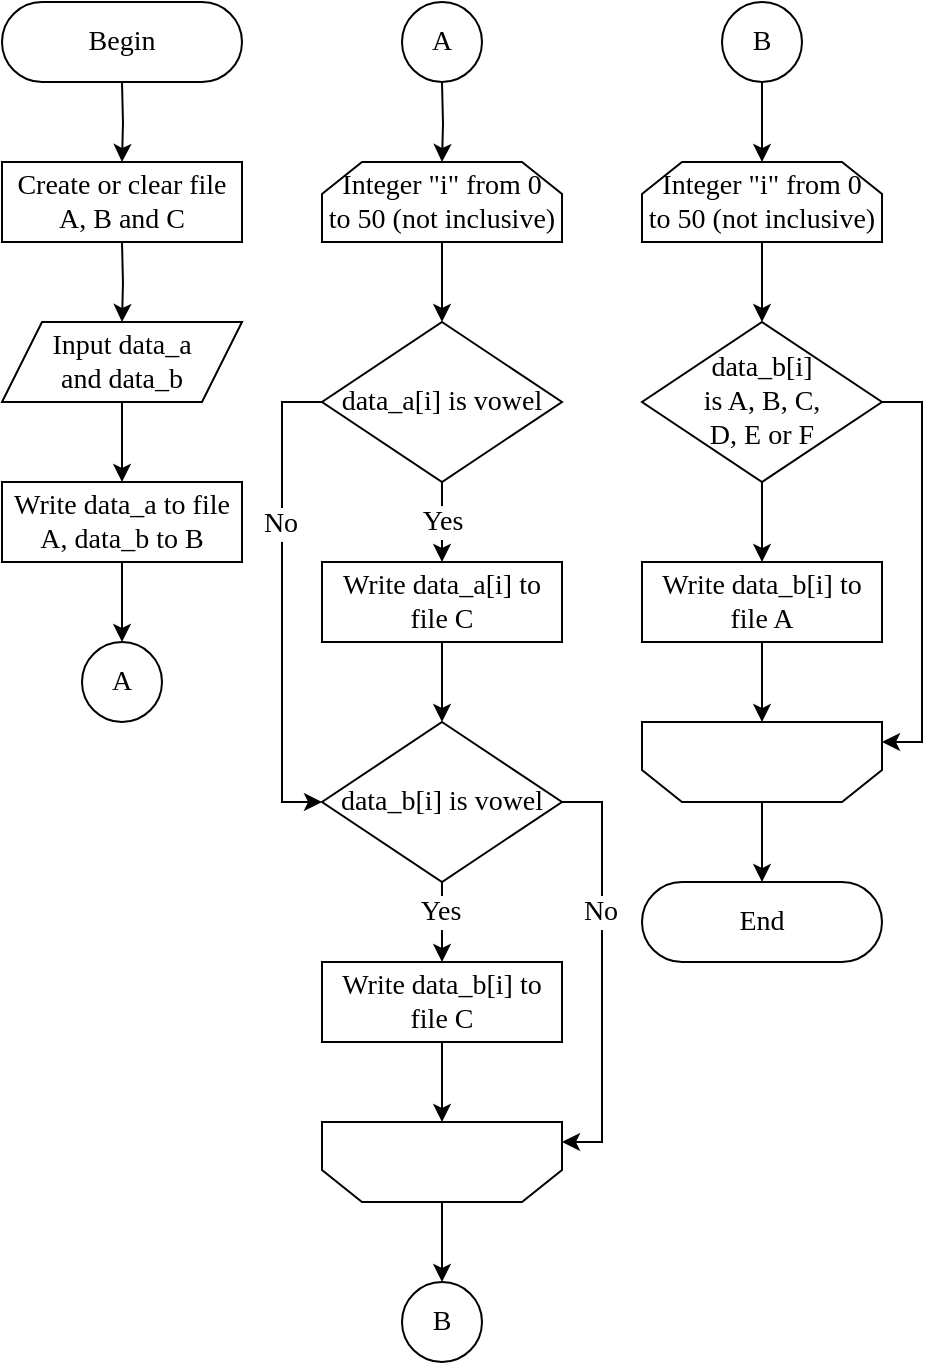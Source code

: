 <mxfile version="15.6.5" type="device"><diagram id="bSBpUzY1O12wP4KYw0qy" name="Page-1"><mxGraphModel dx="412" dy="705" grid="1" gridSize="10" guides="1" tooltips="1" connect="1" arrows="1" fold="1" page="1" pageScale="1" pageWidth="850" pageHeight="1100" math="0" shadow="0"><root><mxCell id="0"/><mxCell id="1" parent="0"/><mxCell id="XMT8ORy7XhFgaFIp6pWd-35" value="" style="edgeStyle=orthogonalEdgeStyle;rounded=0;orthogonalLoop=1;jettySize=auto;html=1;labelBackgroundColor=default;fontFamily=Times New Roman;fontSize=14;fontColor=default;strokeColor=default;fillColor=default;" edge="1" parent="1" target="XMT8ORy7XhFgaFIp6pWd-32"><mxGeometry relative="1" as="geometry"><mxPoint x="1260" y="320" as="sourcePoint"/></mxGeometry></mxCell><mxCell id="XMT8ORy7XhFgaFIp6pWd-36" value="" style="edgeStyle=orthogonalEdgeStyle;rounded=0;orthogonalLoop=1;jettySize=auto;html=1;labelBackgroundColor=default;fontFamily=Times New Roman;fontSize=14;fontColor=default;strokeColor=default;fillColor=default;" edge="1" parent="1" source="XMT8ORy7XhFgaFIp6pWd-32" target="XMT8ORy7XhFgaFIp6pWd-34"><mxGeometry relative="1" as="geometry"/></mxCell><mxCell id="XMT8ORy7XhFgaFIp6pWd-32" value="&lt;div&gt;&lt;span style=&quot;&quot;&gt;Integer &quot;i&quot; from 0&lt;/span&gt;&lt;/div&gt;&lt;div&gt;&lt;span style=&quot;&quot;&gt;to 50 (not inclusive)&lt;/span&gt;&lt;/div&gt;" style="shape=loopLimit;whiteSpace=wrap;html=1;fontFamily=Times New Roman;fontSize=14;strokeColor=default;fillColor=default;gradientColor=none;labelBackgroundColor=none;fontColor=default;align=center;verticalAlign=middle;" vertex="1" parent="1"><mxGeometry x="1200" y="360" width="120" height="40" as="geometry"/></mxCell><mxCell id="XMT8ORy7XhFgaFIp6pWd-50" value="" style="edgeStyle=orthogonalEdgeStyle;rounded=0;orthogonalLoop=1;jettySize=auto;html=1;labelBackgroundColor=default;fontFamily=Times New Roman;fontSize=14;fontColor=default;strokeColor=default;fillColor=default;" edge="1" parent="1" source="XMT8ORy7XhFgaFIp6pWd-34" target="XMT8ORy7XhFgaFIp6pWd-38"><mxGeometry relative="1" as="geometry"/></mxCell><mxCell id="XMT8ORy7XhFgaFIp6pWd-59" value="Yes" style="edgeLabel;html=1;align=center;verticalAlign=middle;resizable=0;points=[];fontSize=14;fontFamily=Times New Roman;fontColor=default;labelBackgroundColor=default;" vertex="1" connectable="0" parent="XMT8ORy7XhFgaFIp6pWd-50"><mxGeometry x="-0.147" y="-1" relative="1" as="geometry"><mxPoint x="1" y="3" as="offset"/></mxGeometry></mxCell><mxCell id="XMT8ORy7XhFgaFIp6pWd-54" style="edgeStyle=orthogonalEdgeStyle;rounded=0;orthogonalLoop=1;jettySize=auto;html=1;exitX=0;exitY=0.5;exitDx=0;exitDy=0;entryX=0;entryY=0.5;entryDx=0;entryDy=0;labelBackgroundColor=default;fontFamily=Times New Roman;fontSize=14;fontColor=default;strokeColor=default;fillColor=default;" edge="1" parent="1" source="XMT8ORy7XhFgaFIp6pWd-34" target="XMT8ORy7XhFgaFIp6pWd-40"><mxGeometry relative="1" as="geometry"/></mxCell><mxCell id="XMT8ORy7XhFgaFIp6pWd-60" value="No" style="edgeLabel;html=1;align=center;verticalAlign=middle;resizable=0;points=[];fontSize=14;fontFamily=Times New Roman;fontColor=default;labelBackgroundColor=default;" vertex="1" connectable="0" parent="XMT8ORy7XhFgaFIp6pWd-54"><mxGeometry x="-0.326" y="-1" relative="1" as="geometry"><mxPoint as="offset"/></mxGeometry></mxCell><mxCell id="XMT8ORy7XhFgaFIp6pWd-34" value="data_a[i] is vowel" style="rhombus;whiteSpace=wrap;html=1;fontFamily=Times New Roman;fontSize=14;strokeColor=default;fillColor=default;gradientColor=none;labelBackgroundColor=none;fontColor=default;align=center;verticalAlign=middle;" vertex="1" parent="1"><mxGeometry x="1200" y="440" width="120" height="80" as="geometry"/></mxCell><mxCell id="XMT8ORy7XhFgaFIp6pWd-51" value="" style="edgeStyle=orthogonalEdgeStyle;rounded=0;orthogonalLoop=1;jettySize=auto;html=1;labelBackgroundColor=default;fontFamily=Times New Roman;fontSize=14;fontColor=default;strokeColor=default;fillColor=default;" edge="1" parent="1" source="XMT8ORy7XhFgaFIp6pWd-38" target="XMT8ORy7XhFgaFIp6pWd-40"><mxGeometry relative="1" as="geometry"/></mxCell><mxCell id="XMT8ORy7XhFgaFIp6pWd-38" value="Write data_a[i] to file C" style="rounded=0;whiteSpace=wrap;html=1;fontFamily=Times New Roman;fontSize=14;strokeColor=default;strokeWidth=1;fillColor=default;gradientColor=none;fontColor=default;align=center;verticalAlign=middle;labelBackgroundColor=default;" vertex="1" parent="1"><mxGeometry x="1200" y="560" width="120" height="40" as="geometry"/></mxCell><mxCell id="XMT8ORy7XhFgaFIp6pWd-52" value="" style="edgeStyle=orthogonalEdgeStyle;rounded=0;orthogonalLoop=1;jettySize=auto;html=1;labelBackgroundColor=default;fontFamily=Times New Roman;fontSize=14;fontColor=default;strokeColor=default;fillColor=default;" edge="1" parent="1" source="XMT8ORy7XhFgaFIp6pWd-40" target="XMT8ORy7XhFgaFIp6pWd-41"><mxGeometry relative="1" as="geometry"/></mxCell><mxCell id="XMT8ORy7XhFgaFIp6pWd-61" value="Yes" style="edgeLabel;html=1;align=center;verticalAlign=middle;resizable=0;points=[];fontSize=14;fontFamily=Times New Roman;fontColor=default;labelBackgroundColor=default;" vertex="1" connectable="0" parent="XMT8ORy7XhFgaFIp6pWd-52"><mxGeometry x="-0.244" y="-1" relative="1" as="geometry"><mxPoint as="offset"/></mxGeometry></mxCell><mxCell id="XMT8ORy7XhFgaFIp6pWd-55" style="edgeStyle=orthogonalEdgeStyle;rounded=0;orthogonalLoop=1;jettySize=auto;html=1;exitX=1;exitY=0.5;exitDx=0;exitDy=0;entryX=1;entryY=0.25;entryDx=0;entryDy=0;labelBackgroundColor=default;fontFamily=Times New Roman;fontSize=14;fontColor=default;strokeColor=default;fillColor=default;" edge="1" parent="1" source="XMT8ORy7XhFgaFIp6pWd-40" target="XMT8ORy7XhFgaFIp6pWd-42"><mxGeometry relative="1" as="geometry"/></mxCell><mxCell id="XMT8ORy7XhFgaFIp6pWd-62" value="No" style="edgeLabel;html=1;align=center;verticalAlign=middle;resizable=0;points=[];fontSize=14;fontFamily=Times New Roman;fontColor=default;labelBackgroundColor=default;" vertex="1" connectable="0" parent="XMT8ORy7XhFgaFIp6pWd-55"><mxGeometry x="-0.287" y="-1" relative="1" as="geometry"><mxPoint as="offset"/></mxGeometry></mxCell><mxCell id="XMT8ORy7XhFgaFIp6pWd-40" value="data_b[i] is vowel" style="rhombus;whiteSpace=wrap;html=1;fontFamily=Times New Roman;fontSize=14;strokeColor=default;fillColor=default;gradientColor=none;labelBackgroundColor=none;fontColor=default;align=center;verticalAlign=middle;" vertex="1" parent="1"><mxGeometry x="1200" y="640" width="120" height="80" as="geometry"/></mxCell><mxCell id="XMT8ORy7XhFgaFIp6pWd-53" value="" style="edgeStyle=orthogonalEdgeStyle;rounded=0;orthogonalLoop=1;jettySize=auto;html=1;labelBackgroundColor=default;fontFamily=Times New Roman;fontSize=14;fontColor=default;strokeColor=default;fillColor=default;" edge="1" parent="1" source="XMT8ORy7XhFgaFIp6pWd-41" target="XMT8ORy7XhFgaFIp6pWd-42"><mxGeometry relative="1" as="geometry"/></mxCell><mxCell id="XMT8ORy7XhFgaFIp6pWd-41" value="Write data_b[i] to file C" style="rounded=0;whiteSpace=wrap;html=1;fontFamily=Times New Roman;fontSize=14;strokeColor=default;strokeWidth=1;fillColor=default;gradientColor=none;fontColor=default;align=center;verticalAlign=middle;labelBackgroundColor=default;" vertex="1" parent="1"><mxGeometry x="1200" y="760" width="120" height="40" as="geometry"/></mxCell><mxCell id="XMT8ORy7XhFgaFIp6pWd-80" value="" style="edgeStyle=orthogonalEdgeStyle;rounded=0;orthogonalLoop=1;jettySize=auto;html=1;labelBackgroundColor=default;fontFamily=Times New Roman;fontSize=14;fontColor=default;strokeColor=default;fillColor=default;" edge="1" parent="1" source="XMT8ORy7XhFgaFIp6pWd-42" target="XMT8ORy7XhFgaFIp6pWd-78"><mxGeometry relative="1" as="geometry"/></mxCell><mxCell id="XMT8ORy7XhFgaFIp6pWd-42" value="" style="shape=loopLimit;whiteSpace=wrap;html=1;fontFamily=Times New Roman;fontSize=14;strokeColor=default;fillColor=default;gradientColor=none;align=left;flipV=1;labelBackgroundColor=default;fontColor=default;" vertex="1" parent="1"><mxGeometry x="1200" y="840" width="120" height="40" as="geometry"/></mxCell><mxCell id="XMT8ORy7XhFgaFIp6pWd-43" value="" style="edgeStyle=orthogonalEdgeStyle;rounded=0;orthogonalLoop=1;jettySize=auto;html=1;labelBackgroundColor=default;fontFamily=Times New Roman;fontSize=14;fontColor=default;strokeColor=default;fillColor=default;" edge="1" parent="1" source="XMT8ORy7XhFgaFIp6pWd-44" target="XMT8ORy7XhFgaFIp6pWd-45"><mxGeometry relative="1" as="geometry"/></mxCell><mxCell id="XMT8ORy7XhFgaFIp6pWd-44" value="&lt;div&gt;&lt;span style=&quot;&quot;&gt;Integer &quot;i&quot; from 0&lt;/span&gt;&lt;/div&gt;&lt;div&gt;&lt;span style=&quot;&quot;&gt;to 50 (not inclusive)&lt;/span&gt;&lt;/div&gt;" style="shape=loopLimit;whiteSpace=wrap;html=1;fontFamily=Times New Roman;fontSize=14;strokeColor=default;fillColor=default;gradientColor=none;labelBackgroundColor=none;fontColor=default;align=center;verticalAlign=middle;" vertex="1" parent="1"><mxGeometry x="1360" y="360" width="120" height="40" as="geometry"/></mxCell><mxCell id="XMT8ORy7XhFgaFIp6pWd-56" value="" style="edgeStyle=orthogonalEdgeStyle;rounded=0;orthogonalLoop=1;jettySize=auto;html=1;labelBackgroundColor=default;fontFamily=Times New Roman;fontSize=14;fontColor=default;strokeColor=default;fillColor=default;" edge="1" parent="1" source="XMT8ORy7XhFgaFIp6pWd-45" target="XMT8ORy7XhFgaFIp6pWd-46"><mxGeometry relative="1" as="geometry"/></mxCell><mxCell id="XMT8ORy7XhFgaFIp6pWd-58" style="edgeStyle=orthogonalEdgeStyle;rounded=0;orthogonalLoop=1;jettySize=auto;html=1;exitX=1;exitY=0.5;exitDx=0;exitDy=0;entryX=1;entryY=0.25;entryDx=0;entryDy=0;labelBackgroundColor=default;fontFamily=Times New Roman;fontSize=14;fontColor=default;strokeColor=default;fillColor=default;" edge="1" parent="1" source="XMT8ORy7XhFgaFIp6pWd-45" target="XMT8ORy7XhFgaFIp6pWd-49"><mxGeometry relative="1" as="geometry"/></mxCell><mxCell id="XMT8ORy7XhFgaFIp6pWd-45" value="&lt;div&gt;data_b[i]&lt;/div&gt;&lt;div&gt;is A, B, C,&lt;/div&gt;&lt;div&gt;D, E or F&lt;/div&gt;" style="rhombus;whiteSpace=wrap;html=1;fontFamily=Times New Roman;fontSize=14;strokeColor=default;fillColor=default;gradientColor=none;labelBackgroundColor=none;fontColor=default;align=center;verticalAlign=middle;" vertex="1" parent="1"><mxGeometry x="1360" y="440" width="120" height="80" as="geometry"/></mxCell><mxCell id="XMT8ORy7XhFgaFIp6pWd-57" value="" style="edgeStyle=orthogonalEdgeStyle;rounded=0;orthogonalLoop=1;jettySize=auto;html=1;labelBackgroundColor=default;fontFamily=Times New Roman;fontSize=14;fontColor=default;strokeColor=default;fillColor=default;" edge="1" parent="1" source="XMT8ORy7XhFgaFIp6pWd-46" target="XMT8ORy7XhFgaFIp6pWd-49"><mxGeometry relative="1" as="geometry"/></mxCell><mxCell id="XMT8ORy7XhFgaFIp6pWd-46" value="Write data_b[i] to file A" style="rounded=0;whiteSpace=wrap;html=1;fontFamily=Times New Roman;fontSize=14;strokeColor=default;strokeWidth=1;fillColor=default;gradientColor=none;fontColor=default;align=center;verticalAlign=middle;labelBackgroundColor=default;" vertex="1" parent="1"><mxGeometry x="1360" y="560" width="120" height="40" as="geometry"/></mxCell><mxCell id="XMT8ORy7XhFgaFIp6pWd-83" value="" style="edgeStyle=orthogonalEdgeStyle;rounded=0;orthogonalLoop=1;jettySize=auto;html=1;labelBackgroundColor=none;fontFamily=Times New Roman;fontSize=14;fontColor=default;strokeColor=default;fillColor=default;" edge="1" parent="1" source="XMT8ORy7XhFgaFIp6pWd-49" target="XMT8ORy7XhFgaFIp6pWd-82"><mxGeometry relative="1" as="geometry"/></mxCell><mxCell id="XMT8ORy7XhFgaFIp6pWd-49" value="" style="shape=loopLimit;whiteSpace=wrap;html=1;fontFamily=Times New Roman;fontSize=14;strokeColor=default;fillColor=default;gradientColor=none;align=left;flipV=1;labelBackgroundColor=default;fontColor=default;" vertex="1" parent="1"><mxGeometry x="1360" y="640" width="120" height="40" as="geometry"/></mxCell><mxCell id="XMT8ORy7XhFgaFIp6pWd-68" value="Begin" style="rounded=1;whiteSpace=wrap;html=1;arcSize=50;fontSize=14;fontFamily=Times New Roman;fontColor=default;strokeColor=default;fillColor=default;labelBackgroundColor=default;" vertex="1" parent="1"><mxGeometry x="1040" y="280" width="120" height="40" as="geometry"/></mxCell><mxCell id="XMT8ORy7XhFgaFIp6pWd-69" value="" style="edgeStyle=orthogonalEdgeStyle;rounded=0;orthogonalLoop=1;jettySize=auto;html=1;fontFamily=Times New Roman;fontSize=14;fontColor=default;strokeColor=default;labelBackgroundColor=default;fillColor=default;" edge="1" parent="1"><mxGeometry relative="1" as="geometry"><mxPoint x="1100" y="320" as="sourcePoint"/><mxPoint x="1100" y="360" as="targetPoint"/></mxGeometry></mxCell><mxCell id="XMT8ORy7XhFgaFIp6pWd-70" value="" style="edgeStyle=orthogonalEdgeStyle;rounded=0;orthogonalLoop=1;jettySize=auto;html=1;labelBackgroundColor=default;fontFamily=Times New Roman;fontSize=14;fontColor=default;strokeColor=default;fillColor=default;" edge="1" parent="1"><mxGeometry relative="1" as="geometry"><mxPoint x="1100" y="400" as="sourcePoint"/><mxPoint x="1100" y="440" as="targetPoint"/></mxGeometry></mxCell><mxCell id="XMT8ORy7XhFgaFIp6pWd-71" value="" style="edgeStyle=orthogonalEdgeStyle;rounded=0;orthogonalLoop=1;jettySize=auto;html=1;labelBackgroundColor=default;fontFamily=Times New Roman;fontSize=14;fontColor=default;strokeColor=default;fillColor=default;" edge="1" parent="1" source="XMT8ORy7XhFgaFIp6pWd-72"><mxGeometry relative="1" as="geometry"><mxPoint x="1100" y="520" as="targetPoint"/></mxGeometry></mxCell><mxCell id="XMT8ORy7XhFgaFIp6pWd-72" value="&lt;div&gt;Input data_a&lt;br&gt;&lt;/div&gt;&lt;div&gt;and data_b&lt;/div&gt;" style="shape=parallelogram;perimeter=parallelogramPerimeter;whiteSpace=wrap;html=1;fixedSize=1;fontFamily=Times New Roman;fontSize=14;strokeColor=default;fillColor=default;gradientColor=none;align=center;fontColor=default;labelBackgroundColor=default;" vertex="1" parent="1"><mxGeometry x="1040" y="440" width="120" height="40" as="geometry"/></mxCell><mxCell id="XMT8ORy7XhFgaFIp6pWd-79" value="" style="edgeStyle=orthogonalEdgeStyle;rounded=0;orthogonalLoop=1;jettySize=auto;html=1;labelBackgroundColor=default;fontFamily=Times New Roman;fontSize=14;fontColor=default;strokeColor=default;fillColor=default;" edge="1" parent="1" source="XMT8ORy7XhFgaFIp6pWd-73" target="XMT8ORy7XhFgaFIp6pWd-75"><mxGeometry relative="1" as="geometry"/></mxCell><mxCell id="XMT8ORy7XhFgaFIp6pWd-73" value="Write data_a to file A, data_b to B" style="rounded=0;whiteSpace=wrap;html=1;fontFamily=Times New Roman;fontSize=14;strokeColor=default;strokeWidth=1;fillColor=default;gradientColor=none;fontColor=default;align=center;verticalAlign=middle;labelBackgroundColor=default;" vertex="1" parent="1"><mxGeometry x="1040" y="520" width="120" height="40" as="geometry"/></mxCell><mxCell id="XMT8ORy7XhFgaFIp6pWd-74" value="Create or clear file A, B and C" style="rounded=0;whiteSpace=wrap;html=1;fontFamily=Times New Roman;fontSize=14;strokeColor=default;strokeWidth=1;fillColor=default;gradientColor=none;fontColor=default;align=center;verticalAlign=middle;labelBackgroundColor=default;" vertex="1" parent="1"><mxGeometry x="1040" y="360" width="120" height="40" as="geometry"/></mxCell><mxCell id="XMT8ORy7XhFgaFIp6pWd-75" value="A" style="ellipse;whiteSpace=wrap;html=1;aspect=fixed;fontFamily=Times New Roman;fontSize=14;strokeColor=default;strokeWidth=1;fillColor=default;gradientColor=none;align=center;labelBackgroundColor=default;fontColor=default;" vertex="1" parent="1"><mxGeometry x="1080" y="600.0" width="40" height="40" as="geometry"/></mxCell><mxCell id="XMT8ORy7XhFgaFIp6pWd-76" value="A" style="ellipse;whiteSpace=wrap;html=1;aspect=fixed;fontFamily=Times New Roman;fontSize=14;strokeColor=#000000;strokeWidth=1;fillColor=#FFFFFF;gradientColor=none;align=center;labelBackgroundColor=default;fontColor=default;" vertex="1" parent="1"><mxGeometry x="1240" y="280.0" width="40" height="40" as="geometry"/></mxCell><mxCell id="XMT8ORy7XhFgaFIp6pWd-81" value="" style="edgeStyle=orthogonalEdgeStyle;rounded=0;orthogonalLoop=1;jettySize=auto;html=1;labelBackgroundColor=default;fontFamily=Times New Roman;fontSize=14;fontColor=default;strokeColor=default;fillColor=default;" edge="1" parent="1" source="XMT8ORy7XhFgaFIp6pWd-77" target="XMT8ORy7XhFgaFIp6pWd-44"><mxGeometry relative="1" as="geometry"/></mxCell><mxCell id="XMT8ORy7XhFgaFIp6pWd-77" value="B" style="ellipse;whiteSpace=wrap;html=1;aspect=fixed;fontFamily=Times New Roman;fontSize=14;strokeColor=#000000;strokeWidth=1;fillColor=#FFFFFF;gradientColor=none;align=center;labelBackgroundColor=default;fontColor=default;" vertex="1" parent="1"><mxGeometry x="1400" y="280.0" width="40" height="40" as="geometry"/></mxCell><mxCell id="XMT8ORy7XhFgaFIp6pWd-78" value="B" style="ellipse;whiteSpace=wrap;html=1;aspect=fixed;fontFamily=Times New Roman;fontSize=14;strokeColor=#000000;strokeWidth=1;fillColor=#FFFFFF;gradientColor=none;align=center;labelBackgroundColor=default;fontColor=default;" vertex="1" parent="1"><mxGeometry x="1240" y="920.0" width="40" height="40" as="geometry"/></mxCell><mxCell id="XMT8ORy7XhFgaFIp6pWd-82" value="End" style="rounded=1;whiteSpace=wrap;html=1;fontFamily=Times New Roman;fontSize=14;align=center;arcSize=50;labelBackgroundColor=none;fontColor=default;strokeColor=default;fillColor=default;" vertex="1" parent="1"><mxGeometry x="1360" y="720" width="120" height="40" as="geometry"/></mxCell></root></mxGraphModel></diagram></mxfile>